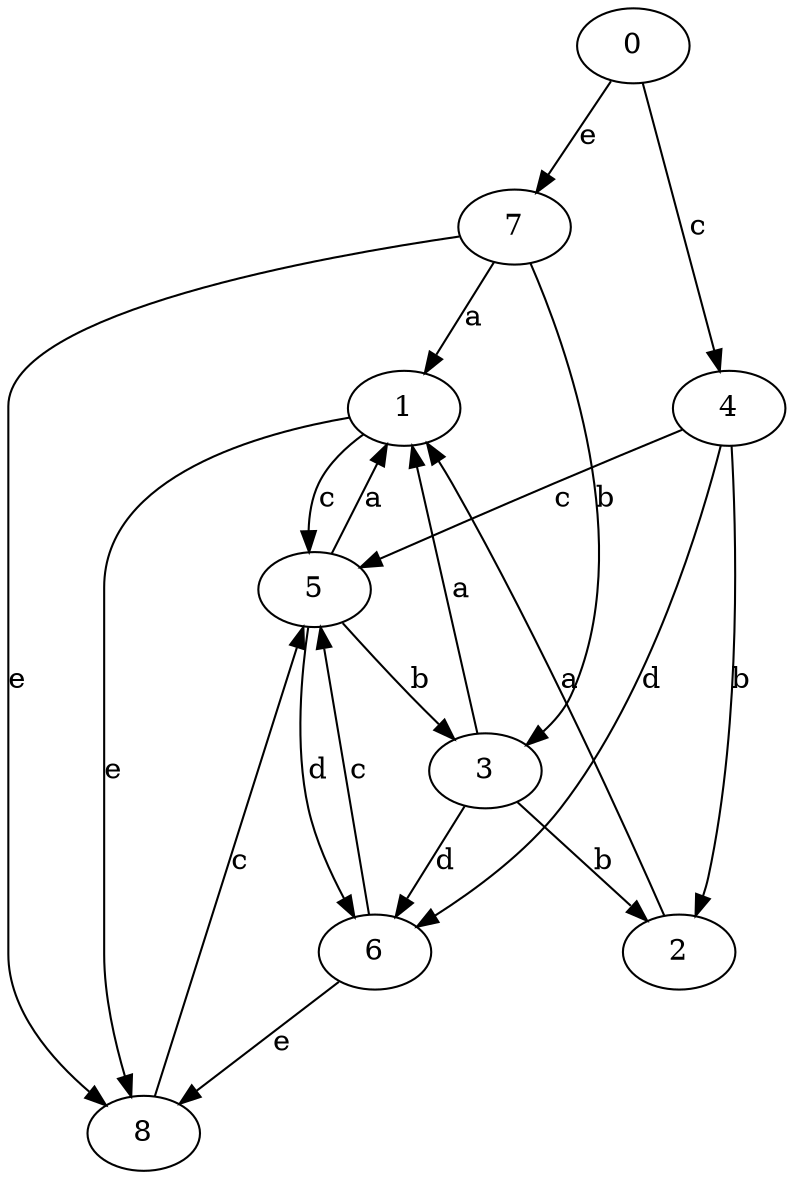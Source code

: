 strict digraph  {
1;
0;
2;
3;
4;
5;
6;
7;
8;
1 -> 5  [label=c];
1 -> 8  [label=e];
0 -> 4  [label=c];
0 -> 7  [label=e];
2 -> 1  [label=a];
3 -> 1  [label=a];
3 -> 2  [label=b];
3 -> 6  [label=d];
4 -> 2  [label=b];
4 -> 5  [label=c];
4 -> 6  [label=d];
5 -> 1  [label=a];
5 -> 3  [label=b];
5 -> 6  [label=d];
6 -> 5  [label=c];
6 -> 8  [label=e];
7 -> 1  [label=a];
7 -> 3  [label=b];
7 -> 8  [label=e];
8 -> 5  [label=c];
}
